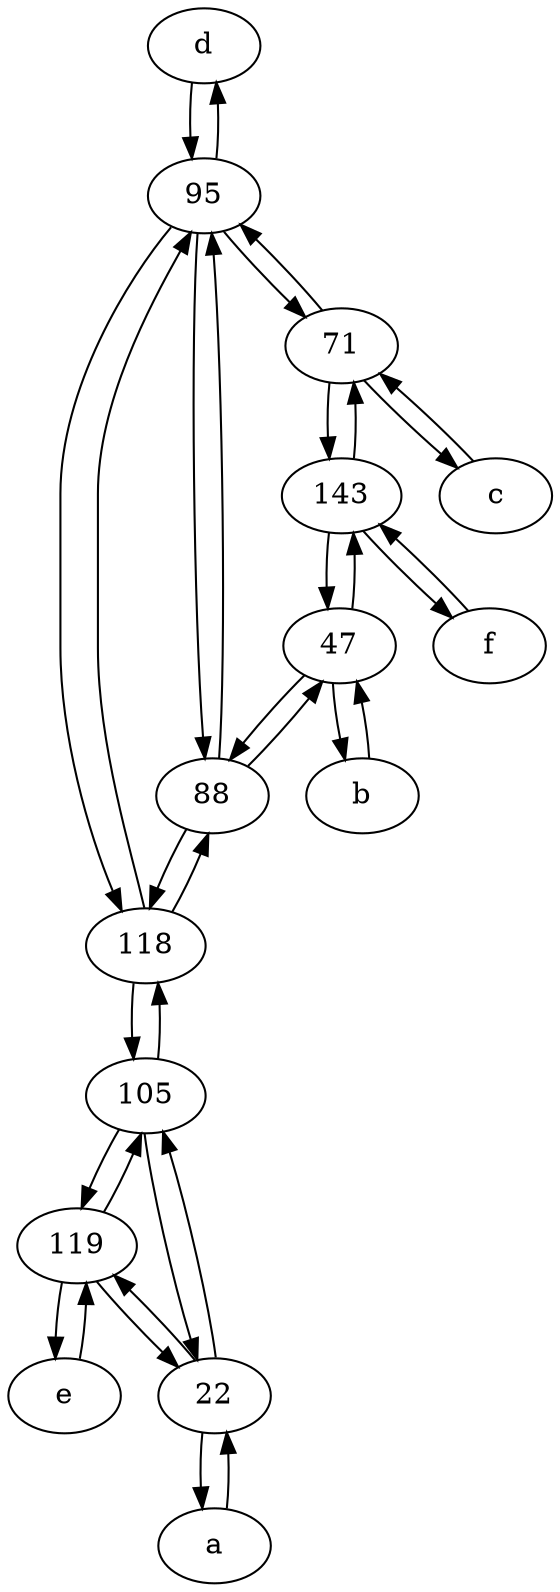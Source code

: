 digraph  {
	d [pos="20,30!"];
	143;
	119;
	118;
	b [pos="50,20!"];
	c [pos="20,10!"];
	e [pos="30,50!"];
	88;
	105;
	47;
	a [pos="40,10!"];
	71;
	22;
	f [pos="15,45!"];
	95;
	f -> 143;
	88 -> 47;
	71 -> c;
	105 -> 22;
	47 -> 88;
	95 -> 118;
	105 -> 119;
	143 -> 71;
	118 -> 88;
	118 -> 105;
	71 -> 95;
	95 -> 71;
	47 -> b;
	95 -> 88;
	22 -> a;
	95 -> d;
	119 -> e;
	88 -> 95;
	119 -> 22;
	b -> 47;
	e -> 119;
	143 -> 47;
	47 -> 143;
	105 -> 118;
	88 -> 118;
	143 -> f;
	119 -> 105;
	22 -> 119;
	71 -> 143;
	22 -> 105;
	a -> 22;
	d -> 95;
	118 -> 95;
	c -> 71;

	}